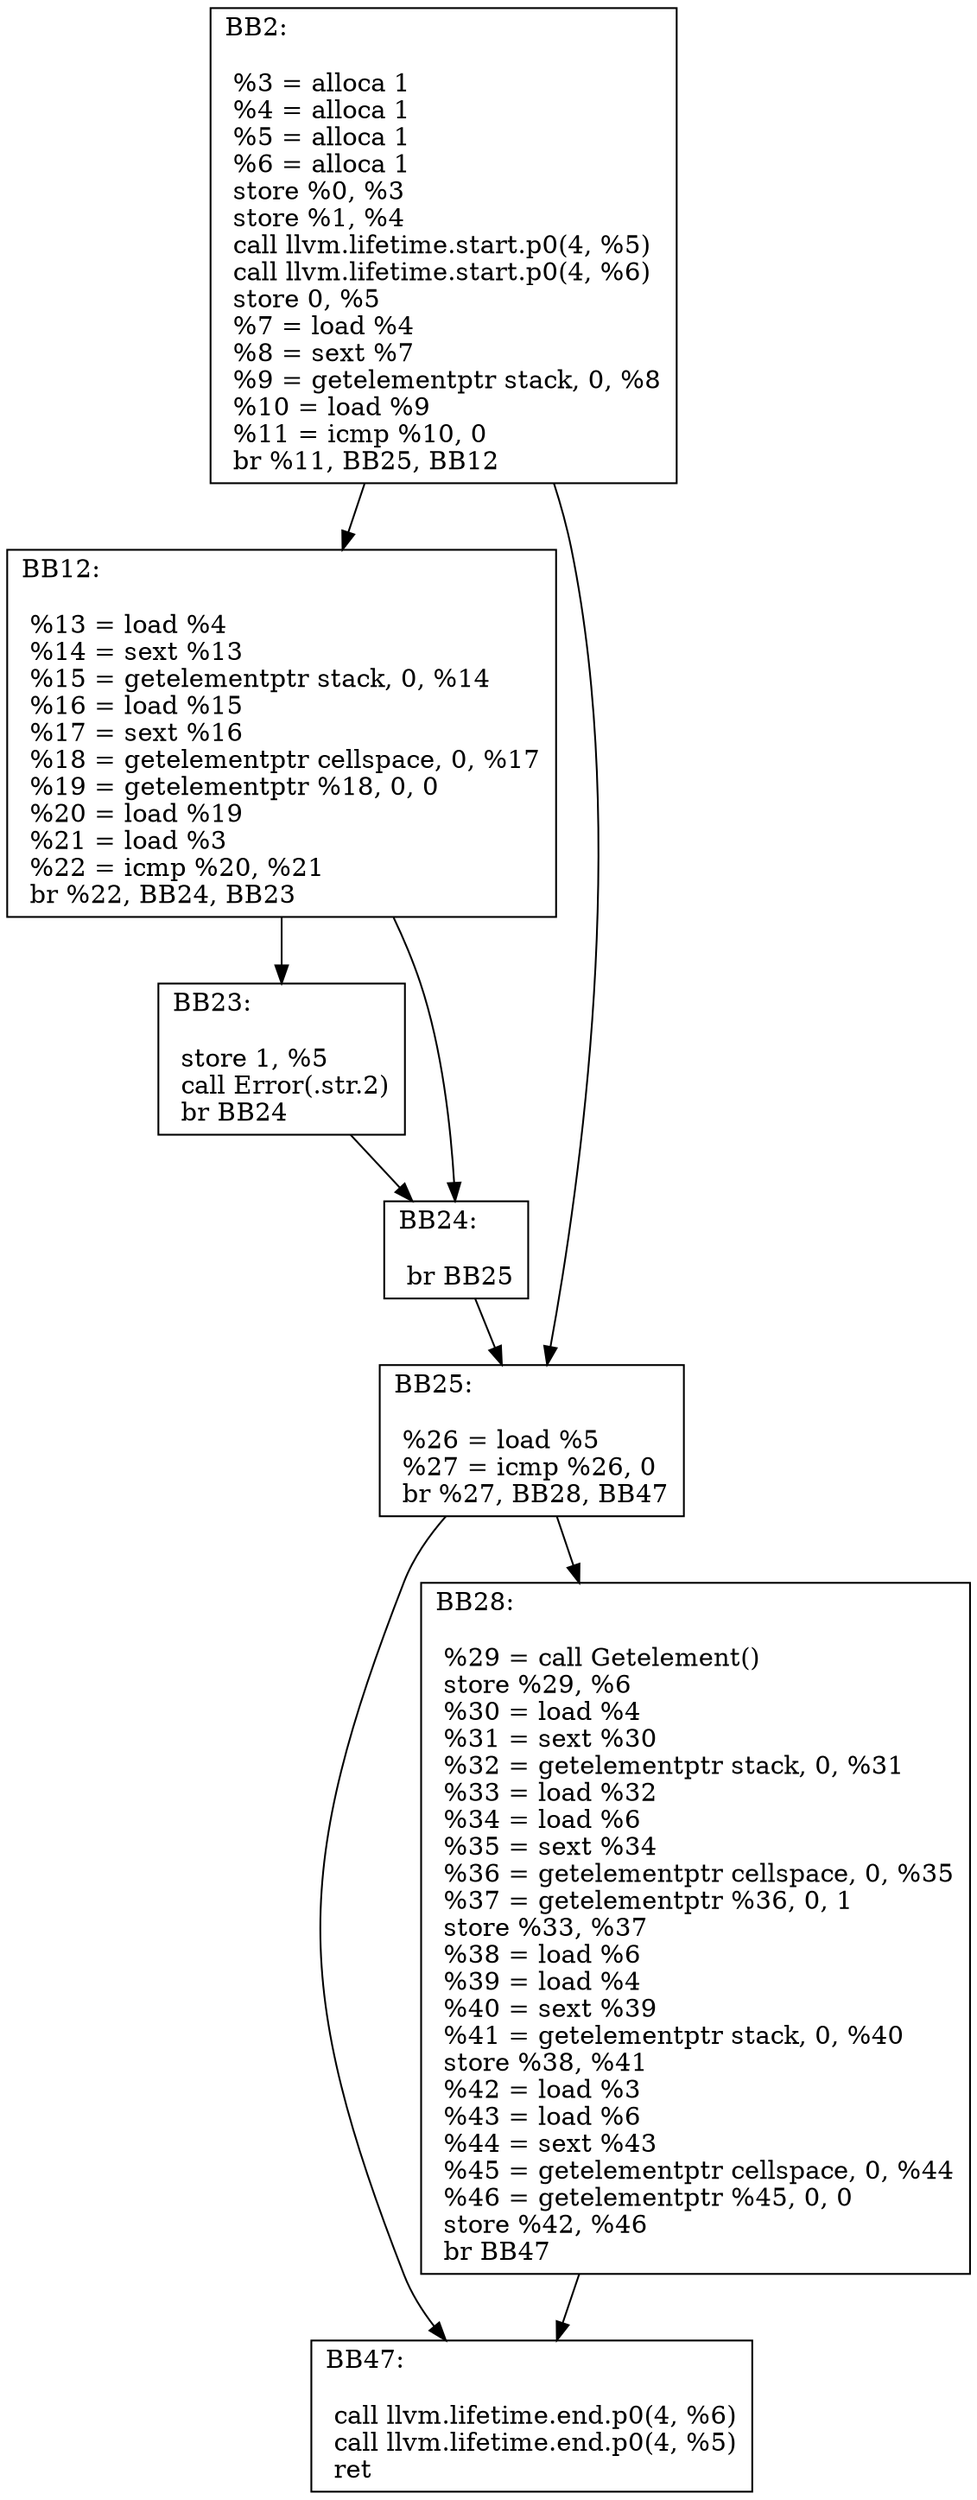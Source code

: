 digraph "CFG of Push function"{
	BB2[shape=record,label="{BB2:\l\l
	 %3 = alloca  1\l	 %4 = alloca  1\l	 %5 = alloca  1\l	 %6 = alloca  1\l	 store  %0,  %3\l	 store  %1,  %4\l	 call llvm.lifetime.start.p0(4, %5)\l	 call llvm.lifetime.start.p0(4, %6)\l	 store  0,  %5\l	 %7 = load  %4\l	 %8 = sext  %7\l	 %9 = getelementptr  stack,  0,  %8\l	 %10 = load  %9\l	 %11 = icmp  %10,  0\l	 br %11, BB25, BB12\l	}"];
	BB2 -> BB12
	BB2 -> BB25
	BB12[shape=record,label="{BB12:\l\l
	 %13 = load  %4\l	 %14 = sext  %13\l	 %15 = getelementptr  stack,  0,  %14\l	 %16 = load  %15\l	 %17 = sext  %16\l	 %18 = getelementptr  cellspace,  0,  %17\l	 %19 = getelementptr  %18,  0,  0\l	 %20 = load  %19\l	 %21 = load  %3\l	 %22 = icmp  %20,  %21\l	 br %22, BB24, BB23\l	}"];
	BB12 -> BB23
	BB12 -> BB24
	BB23[shape=record,label="{BB23:\l\l
	 store  1,  %5\l	 call Error(.str.2)\l	 br BB24\l	}"];
	BB23 -> BB24
	BB24[shape=record,label="{BB24:\l\l
	 br BB25\l	}"];
	BB24 -> BB25
	BB25[shape=record,label="{BB25:\l\l
	 %26 = load  %5\l	 %27 = icmp  %26,  0\l	 br %27, BB28, BB47\l	}"];
	BB25 -> BB47
	BB25 -> BB28
	BB28[shape=record,label="{BB28:\l\l
	 %29 = call Getelement()\l	 store  %29,  %6\l	 %30 = load  %4\l	 %31 = sext  %30\l	 %32 = getelementptr  stack,  0,  %31\l	 %33 = load  %32\l	 %34 = load  %6\l	 %35 = sext  %34\l	 %36 = getelementptr  cellspace,  0,  %35\l	 %37 = getelementptr  %36,  0,  1\l	 store  %33,  %37\l	 %38 = load  %6\l	 %39 = load  %4\l	 %40 = sext  %39\l	 %41 = getelementptr  stack,  0,  %40\l	 store  %38,  %41\l	 %42 = load  %3\l	 %43 = load  %6\l	 %44 = sext  %43\l	 %45 = getelementptr  cellspace,  0,  %44\l	 %46 = getelementptr  %45,  0,  0\l	 store  %42,  %46\l	 br BB47\l	}"];
	BB28 -> BB47
	BB47[shape=record,label="{BB47:\l\l
	 call llvm.lifetime.end.p0(4, %6)\l	 call llvm.lifetime.end.p0(4, %5)\l	 ret \l	}"];
}
